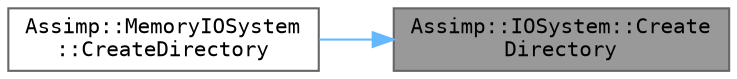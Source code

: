 digraph "Assimp::IOSystem::CreateDirectory"
{
 // LATEX_PDF_SIZE
  bgcolor="transparent";
  edge [fontname=Terminal,fontsize=10,labelfontname=Helvetica,labelfontsize=10];
  node [fontname=Terminal,fontsize=10,shape=box,height=0.2,width=0.4];
  rankdir="RL";
  Node1 [label="Assimp::IOSystem::Create\lDirectory",height=0.2,width=0.4,color="gray40", fillcolor="grey60", style="filled", fontcolor="black",tooltip="CReates an new directory at the given path."];
  Node1 -> Node2 [dir="back",color="steelblue1",style="solid"];
  Node2 [label="Assimp::MemoryIOSystem\l::CreateDirectory",height=0.2,width=0.4,color="grey40", fillcolor="white", style="filled",URL="$class_assimp_1_1_memory_i_o_system.html#af30fb865586c39232028fdd01911b5f0",tooltip="Will create the directory."];
}
